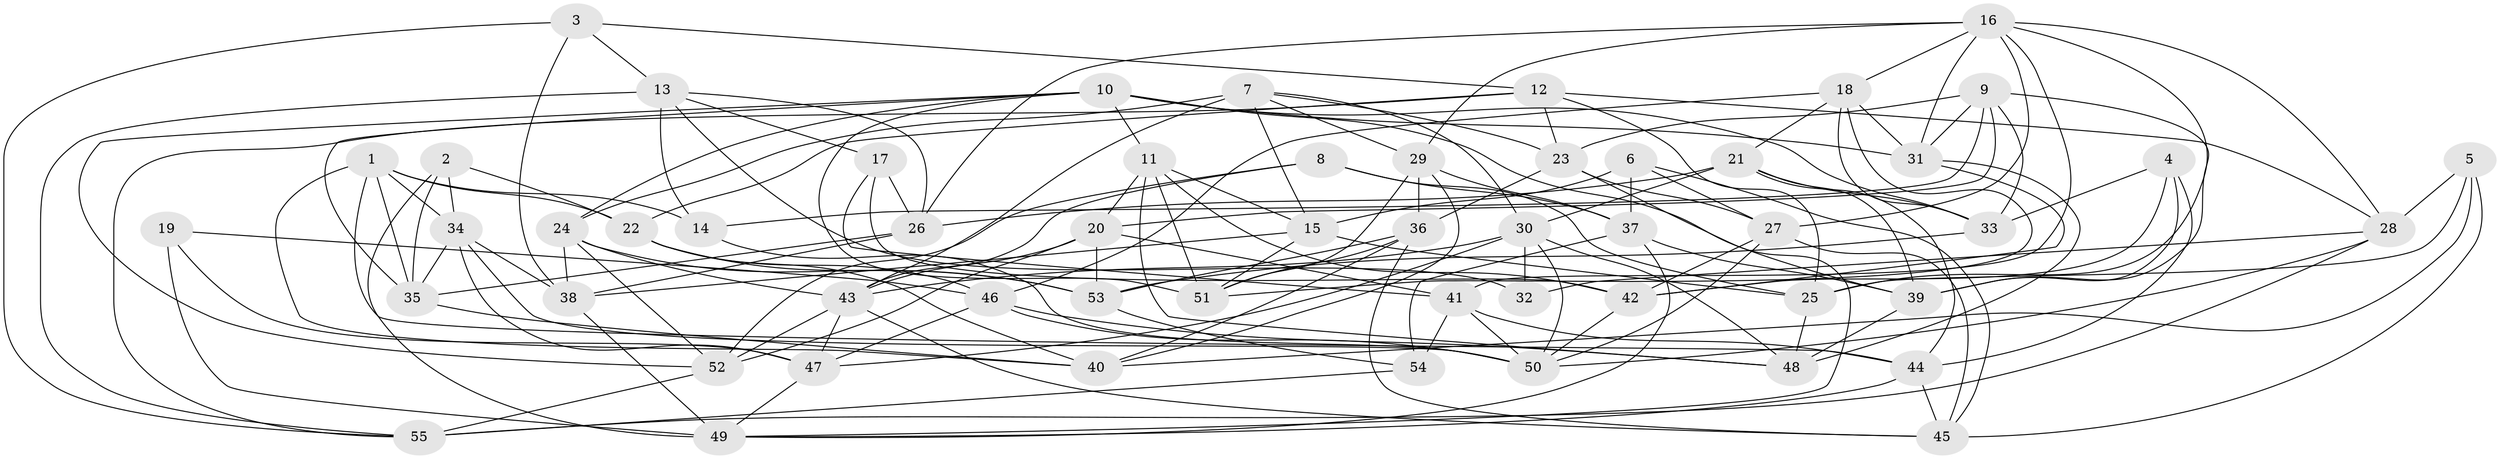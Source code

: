 // original degree distribution, {4: 1.0}
// Generated by graph-tools (version 1.1) at 2025/50/03/09/25 03:50:54]
// undirected, 55 vertices, 158 edges
graph export_dot {
graph [start="1"]
  node [color=gray90,style=filled];
  1;
  2;
  3;
  4;
  5;
  6;
  7;
  8;
  9;
  10;
  11;
  12;
  13;
  14;
  15;
  16;
  17;
  18;
  19;
  20;
  21;
  22;
  23;
  24;
  25;
  26;
  27;
  28;
  29;
  30;
  31;
  32;
  33;
  34;
  35;
  36;
  37;
  38;
  39;
  40;
  41;
  42;
  43;
  44;
  45;
  46;
  47;
  48;
  49;
  50;
  51;
  52;
  53;
  54;
  55;
  1 -- 14 [weight=1.0];
  1 -- 22 [weight=1.0];
  1 -- 34 [weight=1.0];
  1 -- 35 [weight=1.0];
  1 -- 40 [weight=1.0];
  1 -- 44 [weight=1.0];
  2 -- 22 [weight=1.0];
  2 -- 34 [weight=1.0];
  2 -- 35 [weight=1.0];
  2 -- 49 [weight=1.0];
  3 -- 12 [weight=1.0];
  3 -- 13 [weight=1.0];
  3 -- 38 [weight=1.0];
  3 -- 55 [weight=1.0];
  4 -- 33 [weight=1.0];
  4 -- 39 [weight=1.0];
  4 -- 42 [weight=1.0];
  4 -- 44 [weight=1.0];
  5 -- 25 [weight=1.0];
  5 -- 28 [weight=1.0];
  5 -- 40 [weight=1.0];
  5 -- 45 [weight=1.0];
  6 -- 15 [weight=1.0];
  6 -- 27 [weight=1.0];
  6 -- 37 [weight=1.0];
  6 -- 45 [weight=1.0];
  7 -- 15 [weight=1.0];
  7 -- 23 [weight=1.0];
  7 -- 24 [weight=1.0];
  7 -- 29 [weight=1.0];
  7 -- 30 [weight=1.0];
  7 -- 43 [weight=1.0];
  8 -- 25 [weight=1.0];
  8 -- 37 [weight=1.0];
  8 -- 43 [weight=1.0];
  8 -- 52 [weight=1.0];
  9 -- 14 [weight=1.0];
  9 -- 20 [weight=1.0];
  9 -- 23 [weight=1.0];
  9 -- 31 [weight=1.0];
  9 -- 33 [weight=1.0];
  9 -- 39 [weight=1.0];
  10 -- 11 [weight=1.0];
  10 -- 24 [weight=1.0];
  10 -- 31 [weight=1.0];
  10 -- 33 [weight=1.0];
  10 -- 35 [weight=1.0];
  10 -- 39 [weight=1.0];
  10 -- 51 [weight=1.0];
  10 -- 52 [weight=1.0];
  11 -- 15 [weight=1.0];
  11 -- 20 [weight=1.0];
  11 -- 42 [weight=1.0];
  11 -- 48 [weight=1.0];
  11 -- 51 [weight=1.0];
  12 -- 22 [weight=1.0];
  12 -- 23 [weight=1.0];
  12 -- 25 [weight=1.0];
  12 -- 28 [weight=1.0];
  12 -- 55 [weight=1.0];
  13 -- 14 [weight=1.0];
  13 -- 17 [weight=1.0];
  13 -- 26 [weight=1.0];
  13 -- 32 [weight=1.0];
  13 -- 55 [weight=1.0];
  14 -- 50 [weight=1.0];
  15 -- 25 [weight=1.0];
  15 -- 38 [weight=1.0];
  15 -- 51 [weight=1.0];
  16 -- 18 [weight=1.0];
  16 -- 25 [weight=1.0];
  16 -- 26 [weight=1.0];
  16 -- 27 [weight=1.0];
  16 -- 28 [weight=1.0];
  16 -- 29 [weight=1.0];
  16 -- 31 [weight=1.0];
  16 -- 41 [weight=1.0];
  17 -- 26 [weight=1.0];
  17 -- 41 [weight=1.0];
  17 -- 42 [weight=1.0];
  18 -- 21 [weight=1.0];
  18 -- 31 [weight=1.0];
  18 -- 33 [weight=1.0];
  18 -- 46 [weight=1.0];
  18 -- 51 [weight=1.0];
  19 -- 46 [weight=1.0];
  19 -- 47 [weight=1.0];
  19 -- 49 [weight=2.0];
  20 -- 41 [weight=1.0];
  20 -- 43 [weight=1.0];
  20 -- 52 [weight=1.0];
  20 -- 53 [weight=1.0];
  21 -- 26 [weight=1.0];
  21 -- 30 [weight=1.0];
  21 -- 33 [weight=1.0];
  21 -- 39 [weight=1.0];
  21 -- 44 [weight=1.0];
  22 -- 40 [weight=1.0];
  22 -- 46 [weight=1.0];
  22 -- 53 [weight=1.0];
  23 -- 27 [weight=1.0];
  23 -- 36 [weight=1.0];
  23 -- 49 [weight=1.0];
  24 -- 38 [weight=1.0];
  24 -- 43 [weight=1.0];
  24 -- 52 [weight=1.0];
  24 -- 53 [weight=1.0];
  25 -- 48 [weight=1.0];
  26 -- 35 [weight=1.0];
  26 -- 38 [weight=1.0];
  27 -- 42 [weight=1.0];
  27 -- 45 [weight=1.0];
  27 -- 50 [weight=1.0];
  28 -- 32 [weight=1.0];
  28 -- 50 [weight=1.0];
  28 -- 55 [weight=1.0];
  29 -- 36 [weight=1.0];
  29 -- 37 [weight=1.0];
  29 -- 40 [weight=1.0];
  29 -- 51 [weight=1.0];
  30 -- 32 [weight=2.0];
  30 -- 43 [weight=1.0];
  30 -- 47 [weight=1.0];
  30 -- 48 [weight=1.0];
  30 -- 50 [weight=1.0];
  31 -- 42 [weight=1.0];
  31 -- 48 [weight=1.0];
  33 -- 53 [weight=1.0];
  34 -- 35 [weight=1.0];
  34 -- 38 [weight=1.0];
  34 -- 47 [weight=1.0];
  34 -- 50 [weight=1.0];
  35 -- 40 [weight=1.0];
  36 -- 40 [weight=1.0];
  36 -- 45 [weight=1.0];
  36 -- 51 [weight=1.0];
  36 -- 53 [weight=1.0];
  37 -- 39 [weight=1.0];
  37 -- 49 [weight=1.0];
  37 -- 54 [weight=1.0];
  38 -- 49 [weight=1.0];
  39 -- 48 [weight=1.0];
  41 -- 44 [weight=1.0];
  41 -- 50 [weight=1.0];
  41 -- 54 [weight=1.0];
  42 -- 50 [weight=1.0];
  43 -- 45 [weight=1.0];
  43 -- 47 [weight=1.0];
  43 -- 52 [weight=1.0];
  44 -- 45 [weight=1.0];
  44 -- 49 [weight=1.0];
  46 -- 47 [weight=1.0];
  46 -- 48 [weight=1.0];
  46 -- 50 [weight=1.0];
  47 -- 49 [weight=1.0];
  52 -- 55 [weight=1.0];
  53 -- 54 [weight=1.0];
  54 -- 55 [weight=1.0];
}
